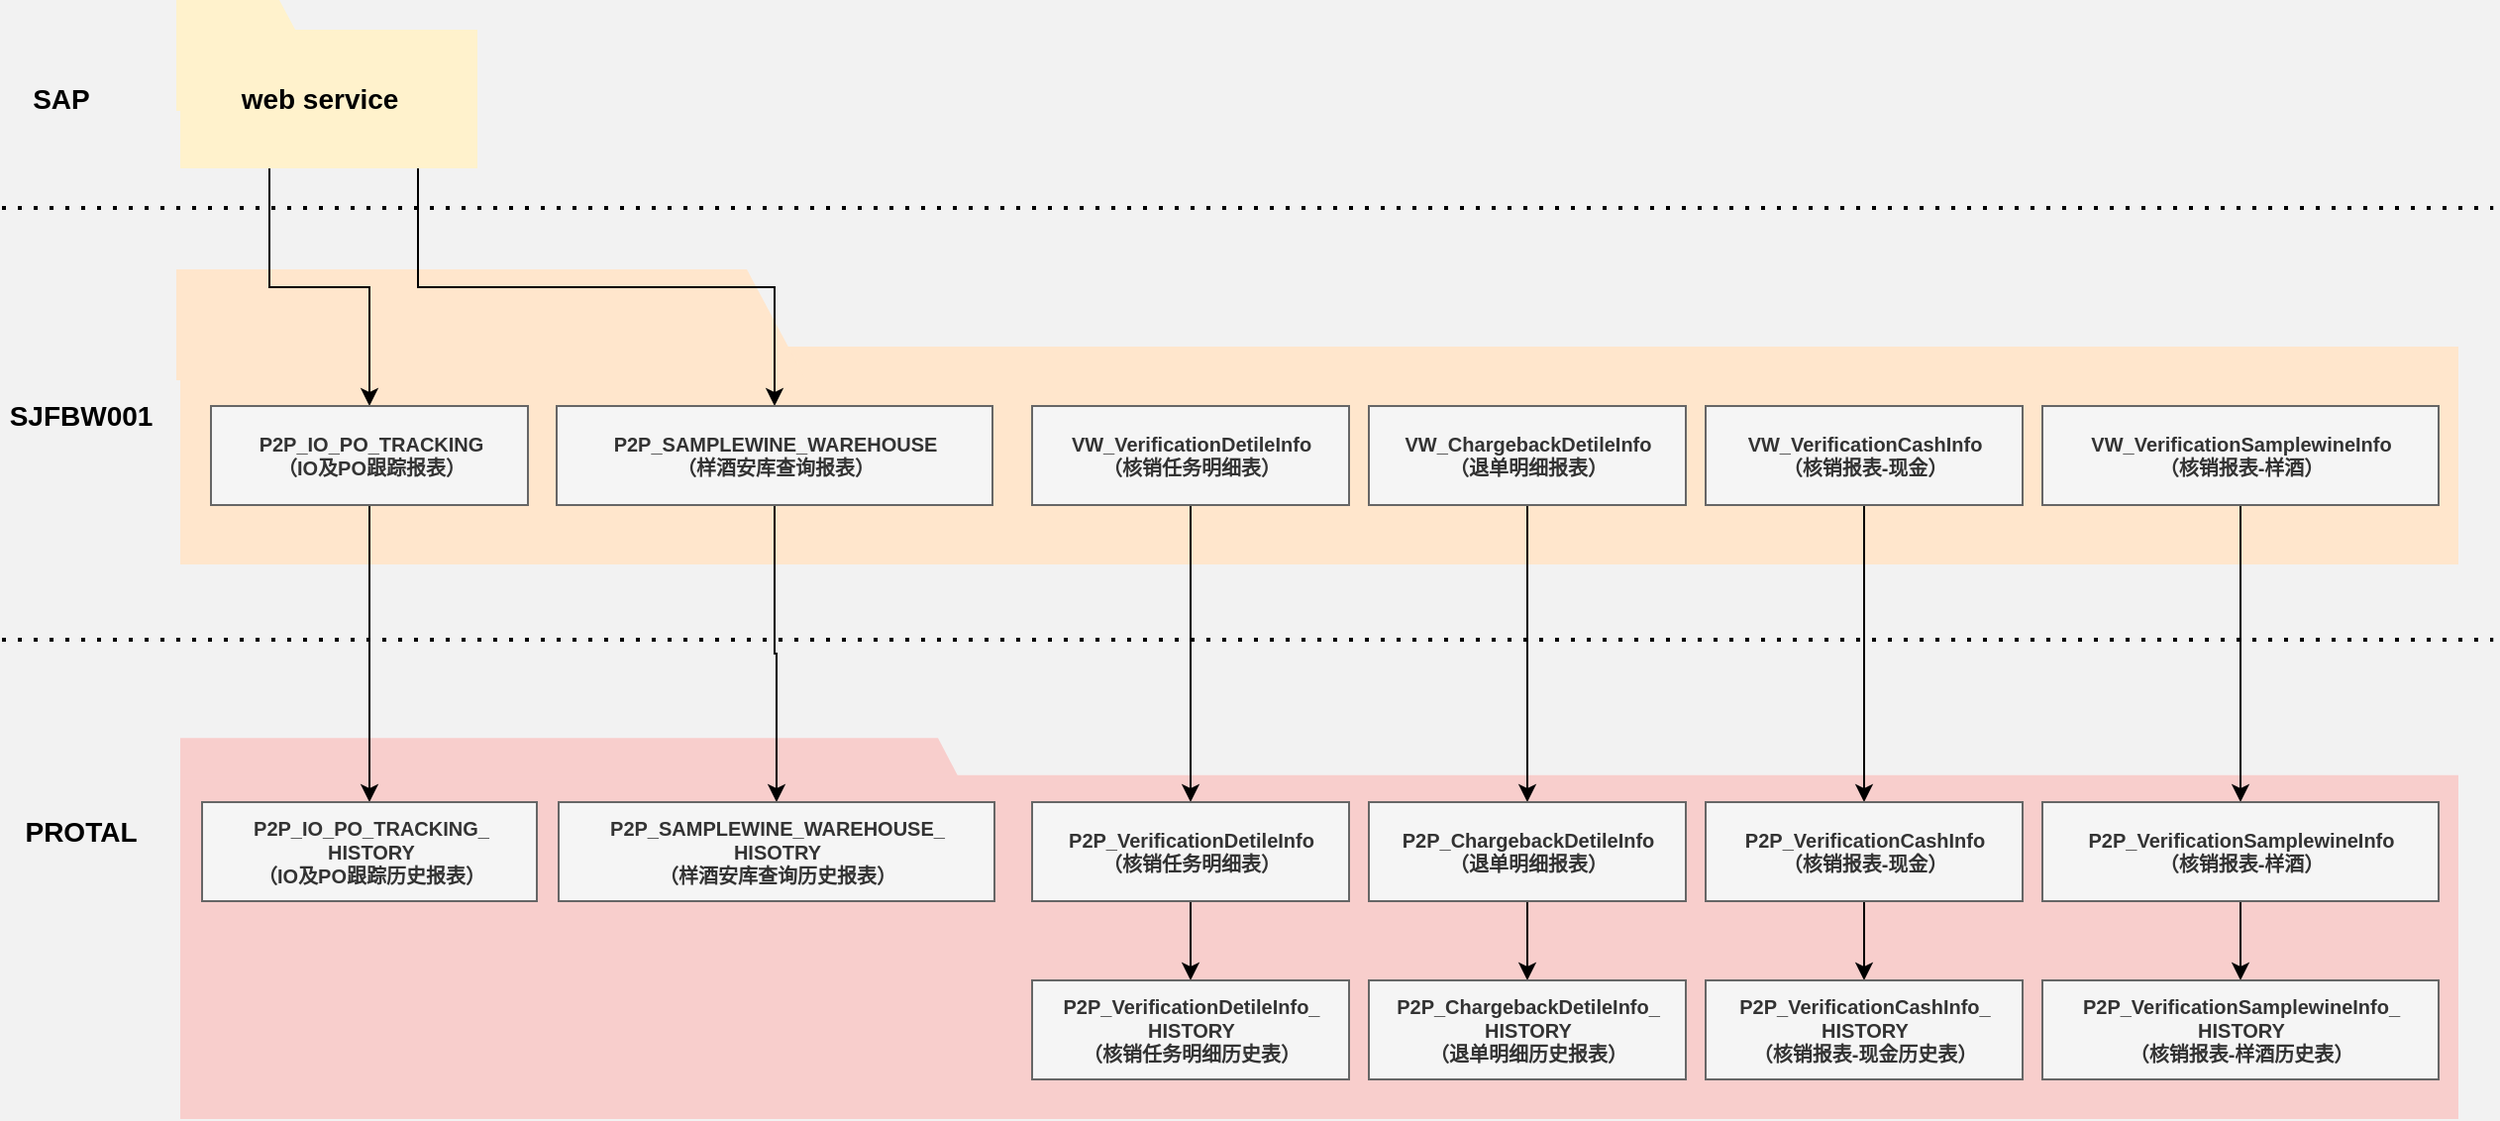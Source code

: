 <mxfile version="17.4.6" type="github">
  <diagram id="-zWPHJQYayK7DrnN_WTL" name="Page-1">
    <mxGraphModel dx="920" dy="513" grid="1" gridSize="10" guides="1" tooltips="1" connect="1" arrows="1" fold="1" page="1" pageScale="1" pageWidth="827" pageHeight="1169" background="#F2F2F2" math="0" shadow="0">
      <root>
        <mxCell id="0" />
        <mxCell id="1" parent="0" />
        <mxCell id="2tfb3EqtFTx625eSX2Tw-45" value="" style="shape=manualInput;whiteSpace=wrap;html=1;rounded=0;shadow=0;sketch=0;rotation=90;fillColor=#f8cecc;strokeColor=none;" vertex="1" parent="1">
          <mxGeometry x="347.63" y="250" width="57.25" height="412.5" as="geometry" />
        </mxCell>
        <mxCell id="2tfb3EqtFTx625eSX2Tw-46" value="" style="shape=ext;double=1;rounded=0;whiteSpace=wrap;html=1;shadow=0;sketch=0;fillColor=#f8cecc;strokeColor=none;" vertex="1" parent="1">
          <mxGeometry x="170" y="446.37" width="1150" height="173.63" as="geometry" />
        </mxCell>
        <mxCell id="2tfb3EqtFTx625eSX2Tw-33" value="" style="shape=ext;double=1;rounded=0;whiteSpace=wrap;html=1;shadow=0;sketch=0;fillColor=#ffe6cc;strokeColor=none;" vertex="1" parent="1">
          <mxGeometry x="170" y="230" width="1150" height="110" as="geometry" />
        </mxCell>
        <mxCell id="2tfb3EqtFTx625eSX2Tw-32" value="" style="shape=manualInput;whiteSpace=wrap;html=1;rounded=0;shadow=0;sketch=0;rotation=90;fillColor=#ffe6cc;strokeColor=none;" vertex="1" parent="1">
          <mxGeometry x="299" y="60" width="56" height="318" as="geometry" />
        </mxCell>
        <mxCell id="2tfb3EqtFTx625eSX2Tw-4" value="" style="shape=manualInput;whiteSpace=wrap;html=1;rounded=0;shadow=0;sketch=0;rotation=90;fillColor=#fff2cc;strokeColor=none;" vertex="1" parent="1">
          <mxGeometry x="181" y="42" width="56" height="82" as="geometry" />
        </mxCell>
        <mxCell id="2tfb3EqtFTx625eSX2Tw-5" value="" style="shape=ext;double=1;rounded=0;whiteSpace=wrap;html=1;shadow=0;sketch=0;fillColor=#fff2cc;strokeColor=none;" vertex="1" parent="1">
          <mxGeometry x="170" y="70" width="150" height="70" as="geometry" />
        </mxCell>
        <mxCell id="2tfb3EqtFTx625eSX2Tw-39" style="edgeStyle=orthogonalEdgeStyle;rounded=0;orthogonalLoop=1;jettySize=auto;html=1;exitX=0.25;exitY=1;exitDx=0;exitDy=0;fontSize=10;" edge="1" parent="1" source="2tfb3EqtFTx625eSX2Tw-19" target="2tfb3EqtFTx625eSX2Tw-36">
          <mxGeometry relative="1" as="geometry" />
        </mxCell>
        <mxCell id="2tfb3EqtFTx625eSX2Tw-40" style="edgeStyle=orthogonalEdgeStyle;rounded=0;orthogonalLoop=1;jettySize=auto;html=1;exitX=1;exitY=1;exitDx=0;exitDy=0;entryX=0.5;entryY=0;entryDx=0;entryDy=0;fontSize=10;" edge="1" parent="1" source="2tfb3EqtFTx625eSX2Tw-19" target="2tfb3EqtFTx625eSX2Tw-38">
          <mxGeometry relative="1" as="geometry" />
        </mxCell>
        <mxCell id="2tfb3EqtFTx625eSX2Tw-19" value="web service" style="text;strokeColor=none;fillColor=none;html=1;fontSize=14;fontStyle=1;verticalAlign=middle;align=center;rounded=0;shadow=0;sketch=0;arcSize=12;strokeWidth=1;" vertex="1" parent="1">
          <mxGeometry x="190" y="70" width="100" height="70" as="geometry" />
        </mxCell>
        <mxCell id="2tfb3EqtFTx625eSX2Tw-20" value="" style="endArrow=none;dashed=1;html=1;dashPattern=1 3;strokeWidth=2;rounded=0;fontSize=14;" edge="1" parent="1">
          <mxGeometry width="50" height="50" relative="1" as="geometry">
            <mxPoint x="80" y="160" as="sourcePoint" />
            <mxPoint x="1337.619" y="160" as="targetPoint" />
          </mxGeometry>
        </mxCell>
        <mxCell id="2tfb3EqtFTx625eSX2Tw-21" value="SJFBW001" style="text;html=1;strokeColor=none;fillColor=none;align=center;verticalAlign=middle;whiteSpace=wrap;rounded=0;shadow=0;sketch=0;fontSize=14;fontStyle=1" vertex="1" parent="1">
          <mxGeometry x="90" y="250" width="60" height="30" as="geometry" />
        </mxCell>
        <mxCell id="2tfb3EqtFTx625eSX2Tw-30" value="PROTAL" style="text;html=1;strokeColor=none;fillColor=none;align=center;verticalAlign=middle;whiteSpace=wrap;rounded=0;shadow=0;sketch=0;fontSize=14;fontStyle=1" vertex="1" parent="1">
          <mxGeometry x="90" y="460" width="60" height="30" as="geometry" />
        </mxCell>
        <mxCell id="2tfb3EqtFTx625eSX2Tw-59" style="edgeStyle=orthogonalEdgeStyle;rounded=0;orthogonalLoop=1;jettySize=auto;html=1;exitX=0.5;exitY=1;exitDx=0;exitDy=0;entryX=0.5;entryY=0;entryDx=0;entryDy=0;fontSize=10;" edge="1" parent="1" source="2tfb3EqtFTx625eSX2Tw-36" target="2tfb3EqtFTx625eSX2Tw-53">
          <mxGeometry relative="1" as="geometry">
            <Array as="points">
              <mxPoint x="266" y="350" />
              <mxPoint x="266" y="350" />
            </Array>
          </mxGeometry>
        </mxCell>
        <mxCell id="2tfb3EqtFTx625eSX2Tw-36" value="P2P_IO_PO_TRACKING&lt;br&gt;（IO及PO跟踪报表）" style="text;html=1;fontSize=10;fontStyle=1;verticalAlign=middle;align=center;rounded=0;shadow=0;sketch=0;arcSize=12;strokeWidth=1;fillColor=#f5f5f5;strokeColor=#666666;fontColor=#333333;" vertex="1" parent="1">
          <mxGeometry x="185.5" y="260" width="160" height="50" as="geometry" />
        </mxCell>
        <mxCell id="2tfb3EqtFTx625eSX2Tw-37" value="SAP" style="text;html=1;strokeColor=none;fillColor=none;align=center;verticalAlign=middle;whiteSpace=wrap;rounded=0;shadow=0;sketch=0;fontSize=14;fontStyle=1" vertex="1" parent="1">
          <mxGeometry x="80" y="90" width="60" height="30" as="geometry" />
        </mxCell>
        <mxCell id="2tfb3EqtFTx625eSX2Tw-60" style="edgeStyle=orthogonalEdgeStyle;rounded=0;orthogonalLoop=1;jettySize=auto;html=1;exitX=0.5;exitY=1;exitDx=0;exitDy=0;fontSize=10;" edge="1" parent="1" source="2tfb3EqtFTx625eSX2Tw-38" target="2tfb3EqtFTx625eSX2Tw-54">
          <mxGeometry relative="1" as="geometry" />
        </mxCell>
        <mxCell id="2tfb3EqtFTx625eSX2Tw-38" value="P2P_SAMPLEWINE_WAREHOUSE&lt;br&gt;（样酒安库查询报表）" style="text;html=1;fontSize=10;fontStyle=1;verticalAlign=middle;align=center;rounded=0;shadow=0;sketch=0;arcSize=12;strokeWidth=1;fillColor=#f5f5f5;strokeColor=#666666;fontColor=#333333;" vertex="1" parent="1">
          <mxGeometry x="360" y="260" width="220" height="50" as="geometry" />
        </mxCell>
        <mxCell id="2tfb3EqtFTx625eSX2Tw-62" style="edgeStyle=orthogonalEdgeStyle;rounded=0;orthogonalLoop=1;jettySize=auto;html=1;exitX=0.5;exitY=1;exitDx=0;exitDy=0;entryX=0.5;entryY=0;entryDx=0;entryDy=0;fontSize=10;" edge="1" parent="1" source="2tfb3EqtFTx625eSX2Tw-41" target="2tfb3EqtFTx625eSX2Tw-47">
          <mxGeometry relative="1" as="geometry" />
        </mxCell>
        <mxCell id="2tfb3EqtFTx625eSX2Tw-41" value="VW_VerificationDetileInfo&lt;br&gt;（核销任务明细表）" style="text;html=1;fontSize=10;fontStyle=1;verticalAlign=middle;align=center;rounded=0;shadow=0;sketch=0;arcSize=12;strokeWidth=1;fillColor=#f5f5f5;strokeColor=#666666;fontColor=#333333;" vertex="1" parent="1">
          <mxGeometry x="600" y="260" width="160" height="50" as="geometry" />
        </mxCell>
        <mxCell id="2tfb3EqtFTx625eSX2Tw-63" style="edgeStyle=orthogonalEdgeStyle;rounded=0;orthogonalLoop=1;jettySize=auto;html=1;exitX=0.5;exitY=1;exitDx=0;exitDy=0;entryX=0.5;entryY=0;entryDx=0;entryDy=0;fontSize=10;" edge="1" parent="1" source="2tfb3EqtFTx625eSX2Tw-42" target="2tfb3EqtFTx625eSX2Tw-49">
          <mxGeometry relative="1" as="geometry" />
        </mxCell>
        <mxCell id="2tfb3EqtFTx625eSX2Tw-42" value="VW_ChargebackDetileInfo&lt;br&gt;（退单明细报表）" style="text;html=1;fontSize=10;fontStyle=1;verticalAlign=middle;align=center;rounded=0;shadow=0;sketch=0;arcSize=12;strokeWidth=1;fillColor=#f5f5f5;fontColor=#333333;strokeColor=#666666;" vertex="1" parent="1">
          <mxGeometry x="770" y="260" width="160" height="50" as="geometry" />
        </mxCell>
        <mxCell id="2tfb3EqtFTx625eSX2Tw-64" style="edgeStyle=orthogonalEdgeStyle;rounded=0;orthogonalLoop=1;jettySize=auto;html=1;exitX=0.5;exitY=1;exitDx=0;exitDy=0;entryX=0.5;entryY=0;entryDx=0;entryDy=0;fontSize=10;" edge="1" parent="1" source="2tfb3EqtFTx625eSX2Tw-43" target="2tfb3EqtFTx625eSX2Tw-50">
          <mxGeometry relative="1" as="geometry" />
        </mxCell>
        <mxCell id="2tfb3EqtFTx625eSX2Tw-43" value="VW_VerificationCashInfo&lt;br&gt;（核销报表-现金）" style="text;strokeColor=#666666;fillColor=#f5f5f5;html=1;fontSize=10;fontStyle=1;verticalAlign=middle;align=center;rounded=0;shadow=0;sketch=0;arcSize=12;strokeWidth=1;fontColor=#333333;" vertex="1" parent="1">
          <mxGeometry x="940" y="260" width="160" height="50" as="geometry" />
        </mxCell>
        <mxCell id="2tfb3EqtFTx625eSX2Tw-65" style="edgeStyle=orthogonalEdgeStyle;rounded=0;orthogonalLoop=1;jettySize=auto;html=1;exitX=0.5;exitY=1;exitDx=0;exitDy=0;fontSize=10;" edge="1" parent="1" source="2tfb3EqtFTx625eSX2Tw-44" target="2tfb3EqtFTx625eSX2Tw-51">
          <mxGeometry relative="1" as="geometry" />
        </mxCell>
        <mxCell id="2tfb3EqtFTx625eSX2Tw-44" value="VW_VerificationSamplewineInfo&lt;br&gt;（核销报表-样酒）" style="text;strokeColor=#666666;fillColor=#f5f5f5;html=1;fontSize=10;fontStyle=1;verticalAlign=middle;align=center;rounded=0;shadow=0;sketch=0;arcSize=12;strokeWidth=1;fontColor=#333333;" vertex="1" parent="1">
          <mxGeometry x="1110" y="260" width="200" height="50" as="geometry" />
        </mxCell>
        <mxCell id="2tfb3EqtFTx625eSX2Tw-66" style="edgeStyle=orthogonalEdgeStyle;rounded=0;orthogonalLoop=1;jettySize=auto;html=1;exitX=0.5;exitY=1;exitDx=0;exitDy=0;entryX=0.5;entryY=0;entryDx=0;entryDy=0;fontSize=10;" edge="1" parent="1" source="2tfb3EqtFTx625eSX2Tw-47" target="2tfb3EqtFTx625eSX2Tw-55">
          <mxGeometry relative="1" as="geometry" />
        </mxCell>
        <mxCell id="2tfb3EqtFTx625eSX2Tw-47" value="P2P_VerificationDetileInfo&lt;br&gt;（核销任务明细表）" style="text;html=1;fontSize=10;fontStyle=1;verticalAlign=middle;align=center;rounded=0;shadow=0;sketch=0;arcSize=12;strokeWidth=1;fillColor=#f5f5f5;strokeColor=#666666;fontColor=#333333;" vertex="1" parent="1">
          <mxGeometry x="600" y="460" width="160" height="50" as="geometry" />
        </mxCell>
        <mxCell id="2tfb3EqtFTx625eSX2Tw-67" style="edgeStyle=orthogonalEdgeStyle;rounded=0;orthogonalLoop=1;jettySize=auto;html=1;exitX=0.5;exitY=1;exitDx=0;exitDy=0;fontSize=10;" edge="1" parent="1" source="2tfb3EqtFTx625eSX2Tw-49" target="2tfb3EqtFTx625eSX2Tw-56">
          <mxGeometry relative="1" as="geometry" />
        </mxCell>
        <mxCell id="2tfb3EqtFTx625eSX2Tw-49" value="P2P_ChargebackDetileInfo&lt;br&gt;（退单明细报表）" style="text;html=1;fontSize=10;fontStyle=1;verticalAlign=middle;align=center;rounded=0;shadow=0;sketch=0;arcSize=12;strokeWidth=1;fillColor=#f5f5f5;fontColor=#333333;strokeColor=#666666;" vertex="1" parent="1">
          <mxGeometry x="770" y="460" width="160" height="50" as="geometry" />
        </mxCell>
        <mxCell id="2tfb3EqtFTx625eSX2Tw-68" style="edgeStyle=orthogonalEdgeStyle;rounded=0;orthogonalLoop=1;jettySize=auto;html=1;exitX=0.5;exitY=1;exitDx=0;exitDy=0;fontSize=10;" edge="1" parent="1" source="2tfb3EqtFTx625eSX2Tw-50" target="2tfb3EqtFTx625eSX2Tw-57">
          <mxGeometry relative="1" as="geometry" />
        </mxCell>
        <mxCell id="2tfb3EqtFTx625eSX2Tw-50" value="P2P_VerificationCashInfo&lt;br&gt;（核销报表-现金）" style="text;strokeColor=#666666;fillColor=#f5f5f5;html=1;fontSize=10;fontStyle=1;verticalAlign=middle;align=center;rounded=0;shadow=0;sketch=0;arcSize=12;strokeWidth=1;fontColor=#333333;" vertex="1" parent="1">
          <mxGeometry x="940" y="460" width="160" height="50" as="geometry" />
        </mxCell>
        <mxCell id="2tfb3EqtFTx625eSX2Tw-69" style="edgeStyle=orthogonalEdgeStyle;rounded=0;orthogonalLoop=1;jettySize=auto;html=1;exitX=0.5;exitY=1;exitDx=0;exitDy=0;fontSize=10;" edge="1" parent="1" source="2tfb3EqtFTx625eSX2Tw-51" target="2tfb3EqtFTx625eSX2Tw-58">
          <mxGeometry relative="1" as="geometry" />
        </mxCell>
        <mxCell id="2tfb3EqtFTx625eSX2Tw-51" value="P2P_VerificationSamplewineInfo&lt;br&gt;（核销报表-样酒）" style="text;strokeColor=#666666;fillColor=#f5f5f5;html=1;fontSize=10;fontStyle=1;verticalAlign=middle;align=center;rounded=0;shadow=0;sketch=0;arcSize=12;strokeWidth=1;fontColor=#333333;" vertex="1" parent="1">
          <mxGeometry x="1110" y="460" width="200" height="50" as="geometry" />
        </mxCell>
        <mxCell id="2tfb3EqtFTx625eSX2Tw-52" value="" style="endArrow=none;dashed=1;html=1;dashPattern=1 3;strokeWidth=2;rounded=0;fontSize=14;" edge="1" parent="1">
          <mxGeometry width="50" height="50" relative="1" as="geometry">
            <mxPoint x="80" y="378.0" as="sourcePoint" />
            <mxPoint x="1337.619" y="378.0" as="targetPoint" />
          </mxGeometry>
        </mxCell>
        <mxCell id="2tfb3EqtFTx625eSX2Tw-53" value="P2P_IO_PO_TRACKING_&lt;br&gt;HISTORY&lt;br&gt;（IO及PO跟踪历史报表）" style="text;html=1;fontSize=10;fontStyle=1;verticalAlign=middle;align=center;rounded=0;shadow=0;sketch=0;arcSize=12;strokeWidth=1;fillColor=#f5f5f5;strokeColor=#666666;fontColor=#333333;gradientColor=none;" vertex="1" parent="1">
          <mxGeometry x="181" y="460" width="169" height="50" as="geometry" />
        </mxCell>
        <mxCell id="2tfb3EqtFTx625eSX2Tw-54" value="P2P_SAMPLEWINE_WAREHOUSE_&lt;br&gt;HISOTRY&lt;br&gt;（样酒安库查询历史报表）" style="text;html=1;fontSize=10;fontStyle=1;verticalAlign=middle;align=center;rounded=0;shadow=0;sketch=0;arcSize=12;strokeWidth=1;fillColor=#f5f5f5;strokeColor=#666666;fontColor=#333333;" vertex="1" parent="1">
          <mxGeometry x="361" y="460" width="220" height="50" as="geometry" />
        </mxCell>
        <mxCell id="2tfb3EqtFTx625eSX2Tw-55" value="P2P_VerificationDetileInfo_&lt;br&gt;HISTORY&lt;br&gt;（核销任务明细历史表）" style="text;html=1;fontSize=10;fontStyle=1;verticalAlign=middle;align=center;rounded=0;shadow=0;sketch=0;arcSize=12;strokeWidth=1;fillColor=#f5f5f5;strokeColor=#666666;fontColor=#333333;" vertex="1" parent="1">
          <mxGeometry x="600" y="550" width="160" height="50" as="geometry" />
        </mxCell>
        <mxCell id="2tfb3EqtFTx625eSX2Tw-56" value="P2P_ChargebackDetileInfo_&lt;br&gt;HISTORY&lt;br&gt;（退单明细历史报表）" style="text;html=1;fontSize=10;fontStyle=1;verticalAlign=middle;align=center;rounded=0;shadow=0;sketch=0;arcSize=12;strokeWidth=1;fillColor=#f5f5f5;fontColor=#333333;strokeColor=#666666;" vertex="1" parent="1">
          <mxGeometry x="770" y="550" width="160" height="50" as="geometry" />
        </mxCell>
        <mxCell id="2tfb3EqtFTx625eSX2Tw-57" value="P2P_VerificationCashInfo_&lt;br&gt;HISTORY&lt;br&gt;（核销报表-现金历史表）" style="text;strokeColor=#666666;fillColor=#f5f5f5;html=1;fontSize=10;fontStyle=1;verticalAlign=middle;align=center;rounded=0;shadow=0;sketch=0;arcSize=12;strokeWidth=1;fontColor=#333333;" vertex="1" parent="1">
          <mxGeometry x="940" y="550" width="160" height="50" as="geometry" />
        </mxCell>
        <mxCell id="2tfb3EqtFTx625eSX2Tw-58" value="P2P_VerificationSamplewineInfo_&lt;br&gt;HISTORY&lt;br&gt;（核销报表-样酒历史表）" style="text;strokeColor=#666666;fillColor=#f5f5f5;html=1;fontSize=10;fontStyle=1;verticalAlign=middle;align=center;rounded=0;shadow=0;sketch=0;arcSize=12;strokeWidth=1;fontColor=#333333;" vertex="1" parent="1">
          <mxGeometry x="1110" y="550" width="200" height="50" as="geometry" />
        </mxCell>
      </root>
    </mxGraphModel>
  </diagram>
</mxfile>
